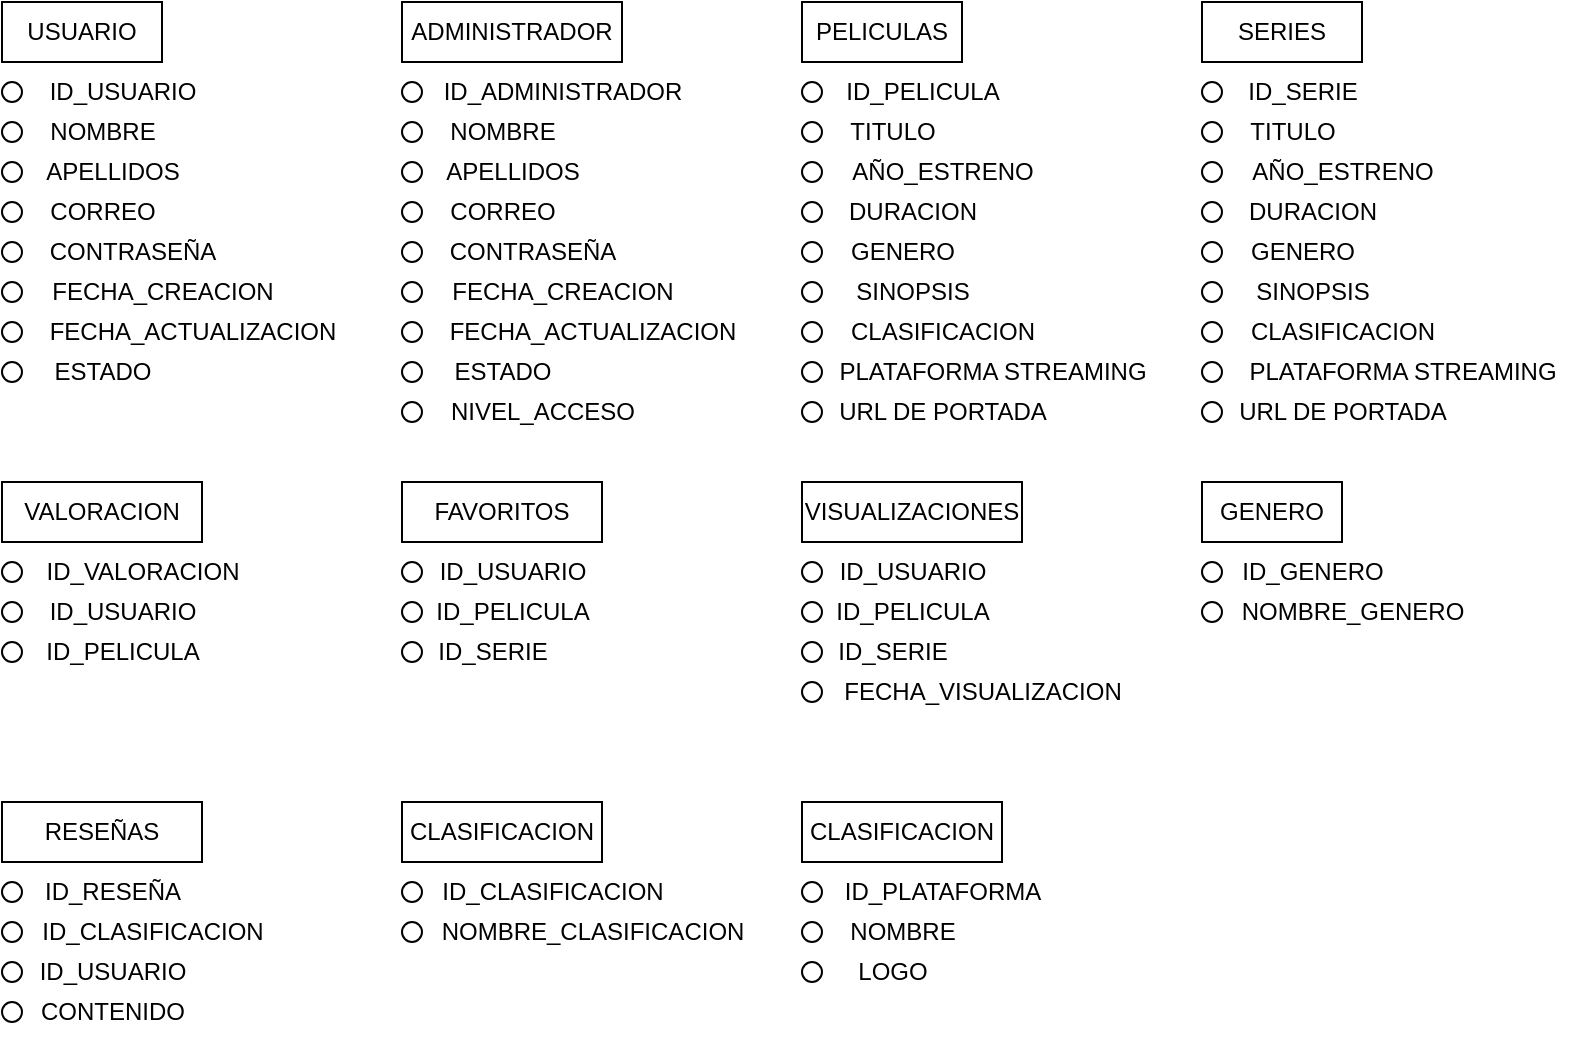 <mxfile version="21.2.1" type="device">
  <diagram id="R2lEEEUBdFMjLlhIrx00" name="Page-1">
    <mxGraphModel dx="1782" dy="1089" grid="1" gridSize="10" guides="1" tooltips="1" connect="1" arrows="1" fold="1" page="1" pageScale="1" pageWidth="850" pageHeight="1100" math="0" shadow="0" extFonts="Permanent Marker^https://fonts.googleapis.com/css?family=Permanent+Marker">
      <root>
        <mxCell id="0" />
        <mxCell id="1" parent="0" />
        <mxCell id="hDT-IkJsIYpZJ42YqT7_-1" value="PELICULAS" style="rounded=0;whiteSpace=wrap;html=1;" parent="1" vertex="1">
          <mxGeometry x="440" y="10" width="80" height="30" as="geometry" />
        </mxCell>
        <mxCell id="hDT-IkJsIYpZJ42YqT7_-2" value="SERIES" style="rounded=0;whiteSpace=wrap;html=1;" parent="1" vertex="1">
          <mxGeometry x="640" y="10" width="80" height="30" as="geometry" />
        </mxCell>
        <mxCell id="hDT-IkJsIYpZJ42YqT7_-3" value="USUARIO" style="rounded=0;whiteSpace=wrap;html=1;" parent="1" vertex="1">
          <mxGeometry x="40" y="10" width="80" height="30" as="geometry" />
        </mxCell>
        <mxCell id="hDT-IkJsIYpZJ42YqT7_-4" value="ADMINISTRADOR" style="rounded=0;whiteSpace=wrap;html=1;" parent="1" vertex="1">
          <mxGeometry x="240" y="10" width="110" height="30" as="geometry" />
        </mxCell>
        <mxCell id="hDT-IkJsIYpZJ42YqT7_-5" value="VALORACION" style="rounded=0;whiteSpace=wrap;html=1;" parent="1" vertex="1">
          <mxGeometry x="40" y="250" width="100" height="30" as="geometry" />
        </mxCell>
        <mxCell id="hDT-IkJsIYpZJ42YqT7_-7" value="VISUALIZACIONES" style="rounded=0;whiteSpace=wrap;html=1;" parent="1" vertex="1">
          <mxGeometry x="440" y="250" width="110" height="30" as="geometry" />
        </mxCell>
        <mxCell id="hDT-IkJsIYpZJ42YqT7_-9" value="FAVORITOS" style="rounded=0;whiteSpace=wrap;html=1;" parent="1" vertex="1">
          <mxGeometry x="240" y="250" width="100" height="30" as="geometry" />
        </mxCell>
        <mxCell id="hDT-IkJsIYpZJ42YqT7_-11" value="" style="ellipse;whiteSpace=wrap;html=1;aspect=fixed;" parent="1" vertex="1">
          <mxGeometry x="40" y="50" width="10" height="10" as="geometry" />
        </mxCell>
        <mxCell id="hDT-IkJsIYpZJ42YqT7_-13" value="" style="ellipse;whiteSpace=wrap;html=1;aspect=fixed;" parent="1" vertex="1">
          <mxGeometry x="40" y="70" width="10" height="10" as="geometry" />
        </mxCell>
        <mxCell id="hDT-IkJsIYpZJ42YqT7_-14" value="" style="ellipse;whiteSpace=wrap;html=1;aspect=fixed;" parent="1" vertex="1">
          <mxGeometry x="40" y="90" width="10" height="10" as="geometry" />
        </mxCell>
        <mxCell id="hDT-IkJsIYpZJ42YqT7_-15" value="&#xa;&lt;span style=&quot;color: rgba(0, 0, 0, 0); font-family: monospace; font-size: 0px; font-style: normal; font-variant-ligatures: normal; font-variant-caps: normal; font-weight: 400; letter-spacing: normal; orphans: 2; text-align: start; text-indent: 0px; text-transform: none; widows: 2; word-spacing: 0px; -webkit-text-stroke-width: 0px; background-color: rgb(251, 251, 251); text-decoration-thickness: initial; text-decoration-style: initial; text-decoration-color: initial; float: none; display: inline !important;&quot;&gt;%3CmxGraphModel%3E%3Croot%3E%3CmxCell%20id%3D%220%22%2F%3E%3CmxCell%20id%3D%221%22%20parent%3D%220%22%2F%3E%3CmxCell%20id%3D%222%22%20value%3D%22%22%20style%3D%22ellipse%3BwhiteSpace%3Dwrap%3Bwrap%3Bhtml%1D3%3Baspect%3Dfixed%22B%20%3vertex%221D%22%20%3parent%221D%22%3%3E%20CmxGeometry%3x%2230D%22%20%3y%2290D%22%20%3width%2210D%22%20%3height%2210D%22%20%3as%22D%22geometry%2%3F%3E%2C% 3FmxCell%3E%2C%3Froot%3E" style="ellipse;whiteSpace=wrap;html=1;aspect=fixed;" parent="1" vertex="1">
          <mxGeometry x="40" y="110" width="10" height="10" as="geometry" />
        </mxCell>
        <mxCell id="hDT-IkJsIYpZJ42YqT7_-19" value="&#xa;&lt;span style=&quot;color: rgba(0, 0, 0, 0); font-family: monospace; font-size: 0px; font-style: normal; font-variant-ligatures: normal; font-variant-caps: normal; font-weight: 400; letter-spacing: normal; orphans: 2; text-align: start; text-indent: 0px; text-transform: none; widows: 2; word-spacing: 0px; -webkit-text-stroke-width: 0px; background-color: rgb(251, 251, 251); text-decoration-thickness: initial; text-decoration-style: initial; text-decoration-color: initial; float: none; display: inline !important;&quot;&gt;%3CmxGraphModel%3E%3Croot%3E%3CmxCell%20id%3D%220%22%2F%3E%3CmxCell%20id%3D%221%22%20parent%3D%220%22%2F%3E%3CmxCell%20id%3D%222%22%20value%3D%22%22%20style%3D%22ellipse%3BwhiteSpace%3Dwrap%3Bwrap%3Bhtml%1D3%3Baspect%3Dfixed%22B%20%3vertex%221D%22%20%3parent%221D%22%3%3E%20CmxGeometry%3x%2230D%22%20%3y%22110D%22%20%3width%2210D%22%20%3height%2210D%22%20%3as%22D%22geometry%2%3F%3E%2C% 3FmxCell%3E%2C%3Froot%3E" style="ellipse;whiteSpace=wrap;html=1;aspect=fixed;" parent="1" vertex="1">
          <mxGeometry x="40" y="130" width="10" height="10" as="geometry" />
        </mxCell>
        <mxCell id="hDT-IkJsIYpZJ42YqT7_-21" value="ID_USUARIO" style="text;html=1;align=center;verticalAlign=middle;resizable=0;points=[];autosize=1;strokeColor=none;fillColor=none;" parent="1" vertex="1">
          <mxGeometry x="50" y="40" width="100" height="30" as="geometry" />
        </mxCell>
        <mxCell id="hDT-IkJsIYpZJ42YqT7_-23" value="NOMBRE" style="text;html=1;align=center;verticalAlign=middle;resizable=0;points=[];autosize=1;strokeColor=none;fillColor=none;" parent="1" vertex="1">
          <mxGeometry x="50" y="60" width="80" height="30" as="geometry" />
        </mxCell>
        <mxCell id="hDT-IkJsIYpZJ42YqT7_-24" value="APELLIDOS" style="text;html=1;align=center;verticalAlign=middle;resizable=0;points=[];autosize=1;strokeColor=none;fillColor=none;" parent="1" vertex="1">
          <mxGeometry x="50" y="80" width="90" height="30" as="geometry" />
        </mxCell>
        <mxCell id="hDT-IkJsIYpZJ42YqT7_-25" value="CORREO" style="text;html=1;align=center;verticalAlign=middle;resizable=0;points=[];autosize=1;strokeColor=none;fillColor=none;" parent="1" vertex="1">
          <mxGeometry x="50" y="100" width="80" height="30" as="geometry" />
        </mxCell>
        <mxCell id="hDT-IkJsIYpZJ42YqT7_-26" value="CONTRASEÑA" style="text;html=1;align=center;verticalAlign=middle;resizable=0;points=[];autosize=1;strokeColor=none;fillColor=none;" parent="1" vertex="1">
          <mxGeometry x="50" y="120" width="110" height="30" as="geometry" />
        </mxCell>
        <mxCell id="hDT-IkJsIYpZJ42YqT7_-27" value="" style="ellipse;whiteSpace=wrap;html=1;aspect=fixed;" parent="1" vertex="1">
          <mxGeometry x="40" y="150" width="10" height="10" as="geometry" />
        </mxCell>
        <mxCell id="hDT-IkJsIYpZJ42YqT7_-28" value="FECHA_CREACION" style="text;html=1;align=center;verticalAlign=middle;resizable=0;points=[];autosize=1;strokeColor=none;fillColor=none;" parent="1" vertex="1">
          <mxGeometry x="55" y="140" width="130" height="30" as="geometry" />
        </mxCell>
        <mxCell id="hDT-IkJsIYpZJ42YqT7_-31" value="" style="ellipse;whiteSpace=wrap;html=1;aspect=fixed;" parent="1" vertex="1">
          <mxGeometry x="40" y="170" width="10" height="10" as="geometry" />
        </mxCell>
        <mxCell id="hDT-IkJsIYpZJ42YqT7_-32" value="FECHA_ACTUALIZACION" style="text;html=1;align=center;verticalAlign=middle;resizable=0;points=[];autosize=1;strokeColor=none;fillColor=none;" parent="1" vertex="1">
          <mxGeometry x="50" y="160" width="170" height="30" as="geometry" />
        </mxCell>
        <mxCell id="hDT-IkJsIYpZJ42YqT7_-34" value="" style="ellipse;whiteSpace=wrap;html=1;aspect=fixed;" parent="1" vertex="1">
          <mxGeometry x="40" y="190" width="10" height="10" as="geometry" />
        </mxCell>
        <mxCell id="hDT-IkJsIYpZJ42YqT7_-35" value="ESTADO" style="text;html=1;align=center;verticalAlign=middle;resizable=0;points=[];autosize=1;strokeColor=none;fillColor=none;" parent="1" vertex="1">
          <mxGeometry x="55" y="180" width="70" height="30" as="geometry" />
        </mxCell>
        <mxCell id="hDT-IkJsIYpZJ42YqT7_-40" value="ID_VALORACION" style="text;html=1;align=center;verticalAlign=middle;resizable=0;points=[];autosize=1;strokeColor=none;fillColor=none;" parent="1" vertex="1">
          <mxGeometry x="50" y="280" width="120" height="30" as="geometry" />
        </mxCell>
        <mxCell id="hDT-IkJsIYpZJ42YqT7_-41" value="" style="ellipse;whiteSpace=wrap;html=1;" parent="1" vertex="1">
          <mxGeometry x="40" y="290" width="10" height="10" as="geometry" />
        </mxCell>
        <mxCell id="hDT-IkJsIYpZJ42YqT7_-43" value="ID_USUARIO" style="text;html=1;align=center;verticalAlign=middle;resizable=0;points=[];autosize=1;strokeColor=none;fillColor=none;" parent="1" vertex="1">
          <mxGeometry x="50" y="300" width="100" height="30" as="geometry" />
        </mxCell>
        <mxCell id="hDT-IkJsIYpZJ42YqT7_-44" value="ID_PELICULA" style="text;html=1;align=center;verticalAlign=middle;resizable=0;points=[];autosize=1;strokeColor=none;fillColor=none;" parent="1" vertex="1">
          <mxGeometry x="50" y="320" width="100" height="30" as="geometry" />
        </mxCell>
        <mxCell id="hDT-IkJsIYpZJ42YqT7_-45" value="" style="ellipse;whiteSpace=wrap;html=1;" parent="1" vertex="1">
          <mxGeometry x="40" y="310" width="10" height="10" as="geometry" />
        </mxCell>
        <mxCell id="hDT-IkJsIYpZJ42YqT7_-46" value="" style="ellipse;whiteSpace=wrap;html=1;" parent="1" vertex="1">
          <mxGeometry x="40" y="330" width="10" height="10" as="geometry" />
        </mxCell>
        <mxCell id="hDT-IkJsIYpZJ42YqT7_-47" value="GENERO" style="whiteSpace=wrap;html=1;" parent="1" vertex="1">
          <mxGeometry x="640" y="250" width="70" height="30" as="geometry" />
        </mxCell>
        <mxCell id="hDT-IkJsIYpZJ42YqT7_-48" value="ID_GENERO" style="text;html=1;align=center;verticalAlign=middle;resizable=0;points=[];autosize=1;strokeColor=none;fillColor=none;" parent="1" vertex="1">
          <mxGeometry x="650" y="280" width="90" height="30" as="geometry" />
        </mxCell>
        <mxCell id="hDT-IkJsIYpZJ42YqT7_-49" value="NOMBRE_GENERO" style="text;html=1;align=center;verticalAlign=middle;resizable=0;points=[];autosize=1;strokeColor=none;fillColor=none;" parent="1" vertex="1">
          <mxGeometry x="650" y="300" width="130" height="30" as="geometry" />
        </mxCell>
        <mxCell id="hDT-IkJsIYpZJ42YqT7_-50" value="" style="ellipse;whiteSpace=wrap;html=1;" parent="1" vertex="1">
          <mxGeometry x="640" y="290" width="10" height="10" as="geometry" />
        </mxCell>
        <mxCell id="hDT-IkJsIYpZJ42YqT7_-51" value="" style="ellipse;whiteSpace=wrap;html=1;" parent="1" vertex="1">
          <mxGeometry x="640" y="310" width="10" height="10" as="geometry" />
        </mxCell>
        <mxCell id="hDT-IkJsIYpZJ42YqT7_-52" value="RESEÑAS" style="whiteSpace=wrap;html=1;" parent="1" vertex="1">
          <mxGeometry x="40" y="410" width="100" height="30" as="geometry" />
        </mxCell>
        <mxCell id="hDT-IkJsIYpZJ42YqT7_-56" value="" style="ellipse;whiteSpace=wrap;html=1;" parent="1" vertex="1">
          <mxGeometry x="240" y="290" width="10" height="10" as="geometry" />
        </mxCell>
        <mxCell id="hDT-IkJsIYpZJ42YqT7_-57" value="" style="ellipse;whiteSpace=wrap;html=1;" parent="1" vertex="1">
          <mxGeometry x="240" y="310" width="10" height="10" as="geometry" />
        </mxCell>
        <mxCell id="hDT-IkJsIYpZJ42YqT7_-58" value="" style="ellipse;whiteSpace=wrap;html=1;" parent="1" vertex="1">
          <mxGeometry x="240" y="330" width="10" height="10" as="geometry" />
        </mxCell>
        <mxCell id="hDT-IkJsIYpZJ42YqT7_-59" value="ID_USUARIO" style="text;html=1;align=center;verticalAlign=middle;resizable=0;points=[];autosize=1;strokeColor=none;fillColor=none;" parent="1" vertex="1">
          <mxGeometry x="245" y="280" width="100" height="30" as="geometry" />
        </mxCell>
        <mxCell id="hDT-IkJsIYpZJ42YqT7_-60" value="ID_PELICULA" style="text;html=1;align=center;verticalAlign=middle;resizable=0;points=[];autosize=1;strokeColor=none;fillColor=none;" parent="1" vertex="1">
          <mxGeometry x="245" y="300" width="100" height="30" as="geometry" />
        </mxCell>
        <mxCell id="hDT-IkJsIYpZJ42YqT7_-61" value="ID_SERIE" style="text;html=1;align=center;verticalAlign=middle;resizable=0;points=[];autosize=1;strokeColor=none;fillColor=none;" parent="1" vertex="1">
          <mxGeometry x="245" y="320" width="80" height="30" as="geometry" />
        </mxCell>
        <mxCell id="hDT-IkJsIYpZJ42YqT7_-62" value="ID_USUARIO" style="text;html=1;align=center;verticalAlign=middle;resizable=0;points=[];autosize=1;strokeColor=none;fillColor=none;" parent="1" vertex="1">
          <mxGeometry x="445" y="280" width="100" height="30" as="geometry" />
        </mxCell>
        <mxCell id="hDT-IkJsIYpZJ42YqT7_-63" value="" style="ellipse;whiteSpace=wrap;html=1;" parent="1" vertex="1">
          <mxGeometry x="440" y="290" width="10" height="10" as="geometry" />
        </mxCell>
        <mxCell id="hDT-IkJsIYpZJ42YqT7_-66" value="" style="ellipse;whiteSpace=wrap;html=1;" parent="1" vertex="1">
          <mxGeometry x="440" y="310" width="10" height="10" as="geometry" />
        </mxCell>
        <mxCell id="hDT-IkJsIYpZJ42YqT7_-67" value="" style="ellipse;whiteSpace=wrap;html=1;" parent="1" vertex="1">
          <mxGeometry x="440" y="330" width="10" height="10" as="geometry" />
        </mxCell>
        <mxCell id="hDT-IkJsIYpZJ42YqT7_-68" value="ID_SERIE" style="text;html=1;align=center;verticalAlign=middle;resizable=0;points=[];autosize=1;strokeColor=none;fillColor=none;" parent="1" vertex="1">
          <mxGeometry x="445" y="320" width="80" height="30" as="geometry" />
        </mxCell>
        <mxCell id="hDT-IkJsIYpZJ42YqT7_-69" value="ID_PELICULA" style="text;html=1;align=center;verticalAlign=middle;resizable=0;points=[];autosize=1;strokeColor=none;fillColor=none;" parent="1" vertex="1">
          <mxGeometry x="445" y="300" width="100" height="30" as="geometry" />
        </mxCell>
        <mxCell id="hDT-IkJsIYpZJ42YqT7_-70" value="FECHA_VISUALIZACION" style="text;html=1;align=center;verticalAlign=middle;resizable=0;points=[];autosize=1;strokeColor=none;fillColor=none;" parent="1" vertex="1">
          <mxGeometry x="450" y="340" width="160" height="30" as="geometry" />
        </mxCell>
        <mxCell id="hDT-IkJsIYpZJ42YqT7_-71" value="" style="ellipse;whiteSpace=wrap;html=1;" parent="1" vertex="1">
          <mxGeometry x="440" y="350" width="10" height="10" as="geometry" />
        </mxCell>
        <mxCell id="hDT-IkJsIYpZJ42YqT7_-72" value="CLASIFICACION" style="whiteSpace=wrap;html=1;" parent="1" vertex="1">
          <mxGeometry x="240" y="410" width="100" height="30" as="geometry" />
        </mxCell>
        <mxCell id="hDT-IkJsIYpZJ42YqT7_-73" value="ID_CLASIFICACION" style="text;html=1;align=center;verticalAlign=middle;resizable=0;points=[];autosize=1;strokeColor=none;fillColor=none;" parent="1" vertex="1">
          <mxGeometry x="250" y="440" width="130" height="30" as="geometry" />
        </mxCell>
        <mxCell id="hDT-IkJsIYpZJ42YqT7_-74" value="NOMBRE_CLASIFICACION" style="text;html=1;align=center;verticalAlign=middle;resizable=0;points=[];autosize=1;strokeColor=none;fillColor=none;" parent="1" vertex="1">
          <mxGeometry x="250" y="460" width="170" height="30" as="geometry" />
        </mxCell>
        <mxCell id="hDT-IkJsIYpZJ42YqT7_-75" value="" style="ellipse;whiteSpace=wrap;html=1;" parent="1" vertex="1">
          <mxGeometry x="240" y="450" width="10" height="10" as="geometry" />
        </mxCell>
        <mxCell id="hDT-IkJsIYpZJ42YqT7_-76" value="" style="ellipse;whiteSpace=wrap;html=1;" parent="1" vertex="1">
          <mxGeometry x="240" y="470" width="10" height="10" as="geometry" />
        </mxCell>
        <mxCell id="hDT-IkJsIYpZJ42YqT7_-77" value="ID_CLASIFICACION" style="text;html=1;align=center;verticalAlign=middle;resizable=0;points=[];autosize=1;strokeColor=none;fillColor=none;" parent="1" vertex="1">
          <mxGeometry x="50" y="460" width="130" height="30" as="geometry" />
        </mxCell>
        <mxCell id="hDT-IkJsIYpZJ42YqT7_-78" value="" style="ellipse;whiteSpace=wrap;html=1;" parent="1" vertex="1">
          <mxGeometry x="40" y="470" width="10" height="10" as="geometry" />
        </mxCell>
        <mxCell id="hDT-IkJsIYpZJ42YqT7_-79" value="" style="ellipse;whiteSpace=wrap;html=1;aspect=fixed;" parent="1" vertex="1">
          <mxGeometry x="240" y="50" width="10" height="10" as="geometry" />
        </mxCell>
        <mxCell id="hDT-IkJsIYpZJ42YqT7_-80" value="" style="ellipse;whiteSpace=wrap;html=1;aspect=fixed;" parent="1" vertex="1">
          <mxGeometry x="240" y="70" width="10" height="10" as="geometry" />
        </mxCell>
        <mxCell id="hDT-IkJsIYpZJ42YqT7_-81" value="" style="ellipse;whiteSpace=wrap;html=1;aspect=fixed;" parent="1" vertex="1">
          <mxGeometry x="240" y="90" width="10" height="10" as="geometry" />
        </mxCell>
        <mxCell id="hDT-IkJsIYpZJ42YqT7_-82" value="&#xa;&lt;span style=&quot;color: rgba(0, 0, 0, 0); font-family: monospace; font-size: 0px; font-style: normal; font-variant-ligatures: normal; font-variant-caps: normal; font-weight: 400; letter-spacing: normal; orphans: 2; text-align: start; text-indent: 0px; text-transform: none; widows: 2; word-spacing: 0px; -webkit-text-stroke-width: 0px; background-color: rgb(251, 251, 251); text-decoration-thickness: initial; text-decoration-style: initial; text-decoration-color: initial; float: none; display: inline !important;&quot;&gt;%3CmxGraphModel%3E%3Croot%3E%3CmxCell%20id%3D%220%22%2F%3E%3CmxCell%20id%3D%221%22%20parent%3D%220%22%2F%3E%3CmxCell%20id%3D%222%22%20value%3D%22%22%20style%3D%22ellipse%3BwhiteSpace%3Dwrap%3Bwrap%3Bhtml%1D3%3Baspect%3Dfixed%22B%20%3vertex%221D%22%20%3parent%221D%22%3%3E%20CmxGeometry%3x%2230D%22%20%3y%2290D%22%20%3width%2210D%22%20%3height%2210D%22%20%3as%22D%22geometry%2%3F%3E%2C% 3FmxCell%3E%2C%3Froot%3E" style="ellipse;whiteSpace=wrap;html=1;aspect=fixed;" parent="1" vertex="1">
          <mxGeometry x="240" y="110" width="10" height="10" as="geometry" />
        </mxCell>
        <mxCell id="hDT-IkJsIYpZJ42YqT7_-83" value="&#xa;&lt;span style=&quot;color: rgba(0, 0, 0, 0); font-family: monospace; font-size: 0px; font-style: normal; font-variant-ligatures: normal; font-variant-caps: normal; font-weight: 400; letter-spacing: normal; orphans: 2; text-align: start; text-indent: 0px; text-transform: none; widows: 2; word-spacing: 0px; -webkit-text-stroke-width: 0px; background-color: rgb(251, 251, 251); text-decoration-thickness: initial; text-decoration-style: initial; text-decoration-color: initial; float: none; display: inline !important;&quot;&gt;%3CmxGraphModel%3E%3Croot%3E%3CmxCell%20id%3D%220%22%2F%3E%3CmxCell%20id%3D%221%22%20parent%3D%220%22%2F%3E%3CmxCell%20id%3D%222%22%20value%3D%22%22%20style%3D%22ellipse%3BwhiteSpace%3Dwrap%3Bwrap%3Bhtml%1D3%3Baspect%3Dfixed%22B%20%3vertex%221D%22%20%3parent%221D%22%3%3E%20CmxGeometry%3x%2230D%22%20%3y%22110D%22%20%3width%2210D%22%20%3height%2210D%22%20%3as%22D%22geometry%2%3F%3E%2C% 3FmxCell%3E%2C%3Froot%3E" style="ellipse;whiteSpace=wrap;html=1;aspect=fixed;" parent="1" vertex="1">
          <mxGeometry x="240" y="130" width="10" height="10" as="geometry" />
        </mxCell>
        <mxCell id="hDT-IkJsIYpZJ42YqT7_-84" value="ID_ADMINISTRADOR" style="text;html=1;align=center;verticalAlign=middle;resizable=0;points=[];autosize=1;strokeColor=none;fillColor=none;" parent="1" vertex="1">
          <mxGeometry x="250" y="40" width="140" height="30" as="geometry" />
        </mxCell>
        <mxCell id="hDT-IkJsIYpZJ42YqT7_-85" value="NOMBRE" style="text;html=1;align=center;verticalAlign=middle;resizable=0;points=[];autosize=1;strokeColor=none;fillColor=none;" parent="1" vertex="1">
          <mxGeometry x="250" y="60" width="80" height="30" as="geometry" />
        </mxCell>
        <mxCell id="hDT-IkJsIYpZJ42YqT7_-86" value="APELLIDOS" style="text;html=1;align=center;verticalAlign=middle;resizable=0;points=[];autosize=1;strokeColor=none;fillColor=none;" parent="1" vertex="1">
          <mxGeometry x="250" y="80" width="90" height="30" as="geometry" />
        </mxCell>
        <mxCell id="hDT-IkJsIYpZJ42YqT7_-87" value="CORREO" style="text;html=1;align=center;verticalAlign=middle;resizable=0;points=[];autosize=1;strokeColor=none;fillColor=none;" parent="1" vertex="1">
          <mxGeometry x="250" y="100" width="80" height="30" as="geometry" />
        </mxCell>
        <mxCell id="hDT-IkJsIYpZJ42YqT7_-88" value="CONTRASEÑA" style="text;html=1;align=center;verticalAlign=middle;resizable=0;points=[];autosize=1;strokeColor=none;fillColor=none;" parent="1" vertex="1">
          <mxGeometry x="250" y="120" width="110" height="30" as="geometry" />
        </mxCell>
        <mxCell id="hDT-IkJsIYpZJ42YqT7_-89" value="" style="ellipse;whiteSpace=wrap;html=1;aspect=fixed;" parent="1" vertex="1">
          <mxGeometry x="240" y="150" width="10" height="10" as="geometry" />
        </mxCell>
        <mxCell id="hDT-IkJsIYpZJ42YqT7_-90" value="FECHA_CREACION" style="text;html=1;align=center;verticalAlign=middle;resizable=0;points=[];autosize=1;strokeColor=none;fillColor=none;" parent="1" vertex="1">
          <mxGeometry x="255" y="140" width="130" height="30" as="geometry" />
        </mxCell>
        <mxCell id="hDT-IkJsIYpZJ42YqT7_-91" value="" style="ellipse;whiteSpace=wrap;html=1;aspect=fixed;" parent="1" vertex="1">
          <mxGeometry x="240" y="170" width="10" height="10" as="geometry" />
        </mxCell>
        <mxCell id="hDT-IkJsIYpZJ42YqT7_-92" value="FECHA_ACTUALIZACION" style="text;html=1;align=center;verticalAlign=middle;resizable=0;points=[];autosize=1;strokeColor=none;fillColor=none;" parent="1" vertex="1">
          <mxGeometry x="250" y="160" width="170" height="30" as="geometry" />
        </mxCell>
        <mxCell id="hDT-IkJsIYpZJ42YqT7_-93" value="&#xa;&lt;span style=&quot;color: rgba(0, 0, 0, 0); font-family: monospace; font-size: 0px; font-style: normal; font-variant-ligatures: normal; font-variant-caps: normal; font-weight: 400; letter-spacing: normal; orphans: 2; text-align: start; text-indent: 0px; text-transform: none; widows: 2; word-spacing: 0px; -webkit-text-stroke-width: 0px; background-color: rgb(251, 251, 251); text-decoration-thickness: initial; text-decoration-style: initial; text-decoration-color: initial; float: none; display: inline !important;&quot;&gt;%3CmxGraphModel%3E%3Croot%3E%3CmxCell%20id%3D%220%22%2F%3E%3CmxCell%20id%3D%221%22%20parent%3D%220%22%2F%3E%3CmxCell%20id%3D%222%22%20value%3D%22%22%20style%3D%22ellipse%3BwhiteSpace%3Dwrap%3Bwrap%3Bhtml%1D3%3Baspect%3Dfixed%22B%20%3vertex%221D%22%20%3parent%221D%22%3%3E%20CmxGeometry%3x%22240D%22%20%3y%22190D%22%20%3width%2210D%22%20%3height%2210D%22%20%3as%22D%22geometry%2%3F%3E%2C% 3FmxCell%3E%2C%3Froot%3E" style="ellipse;whiteSpace=wrap;html=1;aspect=fixed;" parent="1" vertex="1">
          <mxGeometry x="240" y="190" width="10" height="10" as="geometry" />
        </mxCell>
        <mxCell id="hDT-IkJsIYpZJ42YqT7_-94" value="ESTADO" style="text;html=1;align=center;verticalAlign=middle;resizable=0;points=[];autosize=1;strokeColor=none;fillColor=none;" parent="1" vertex="1">
          <mxGeometry x="255" y="180" width="70" height="30" as="geometry" />
        </mxCell>
        <mxCell id="hDT-IkJsIYpZJ42YqT7_-95" value="NIVEL_ACCESO" style="text;html=1;align=center;verticalAlign=middle;resizable=0;points=[];autosize=1;strokeColor=none;fillColor=none;" parent="1" vertex="1">
          <mxGeometry x="250" y="200" width="120" height="30" as="geometry" />
        </mxCell>
        <mxCell id="hDT-IkJsIYpZJ42YqT7_-97" value="" style="ellipse;whiteSpace=wrap;html=1;" parent="1" vertex="1">
          <mxGeometry x="240" y="210" width="10" height="10" as="geometry" />
        </mxCell>
        <mxCell id="hDT-IkJsIYpZJ42YqT7_-98" value="ID_RESEÑA" style="text;html=1;align=center;verticalAlign=middle;resizable=0;points=[];autosize=1;strokeColor=none;fillColor=none;" parent="1" vertex="1">
          <mxGeometry x="50" y="440" width="90" height="30" as="geometry" />
        </mxCell>
        <mxCell id="hDT-IkJsIYpZJ42YqT7_-99" value="" style="ellipse;whiteSpace=wrap;html=1;" parent="1" vertex="1">
          <mxGeometry x="40" y="450" width="10" height="10" as="geometry" />
        </mxCell>
        <mxCell id="hDT-IkJsIYpZJ42YqT7_-100" value="ID_USUARIO" style="text;html=1;align=center;verticalAlign=middle;resizable=0;points=[];autosize=1;strokeColor=none;fillColor=none;" parent="1" vertex="1">
          <mxGeometry x="45" y="480" width="100" height="30" as="geometry" />
        </mxCell>
        <mxCell id="hDT-IkJsIYpZJ42YqT7_-101" value="" style="ellipse;whiteSpace=wrap;html=1;" parent="1" vertex="1">
          <mxGeometry x="40" y="490" width="10" height="10" as="geometry" />
        </mxCell>
        <mxCell id="hDT-IkJsIYpZJ42YqT7_-102" value="CONTENIDO" style="text;html=1;align=center;verticalAlign=middle;resizable=0;points=[];autosize=1;strokeColor=none;fillColor=none;" parent="1" vertex="1">
          <mxGeometry x="45" y="500" width="100" height="30" as="geometry" />
        </mxCell>
        <mxCell id="hDT-IkJsIYpZJ42YqT7_-103" value="" style="ellipse;whiteSpace=wrap;html=1;" parent="1" vertex="1">
          <mxGeometry x="40" y="510" width="10" height="10" as="geometry" />
        </mxCell>
        <mxCell id="hDT-IkJsIYpZJ42YqT7_-104" value="" style="ellipse;whiteSpace=wrap;html=1;aspect=fixed;" parent="1" vertex="1">
          <mxGeometry x="440" y="50" width="10" height="10" as="geometry" />
        </mxCell>
        <mxCell id="hDT-IkJsIYpZJ42YqT7_-105" value="" style="ellipse;whiteSpace=wrap;html=1;aspect=fixed;" parent="1" vertex="1">
          <mxGeometry x="440" y="70" width="10" height="10" as="geometry" />
        </mxCell>
        <mxCell id="hDT-IkJsIYpZJ42YqT7_-106" value="" style="ellipse;whiteSpace=wrap;html=1;aspect=fixed;" parent="1" vertex="1">
          <mxGeometry x="440" y="90" width="10" height="10" as="geometry" />
        </mxCell>
        <mxCell id="hDT-IkJsIYpZJ42YqT7_-107" value="&#xa;&lt;span style=&quot;color: rgba(0, 0, 0, 0); font-family: monospace; font-size: 0px; font-style: normal; font-variant-ligatures: normal; font-variant-caps: normal; font-weight: 400; letter-spacing: normal; orphans: 2; text-align: start; text-indent: 0px; text-transform: none; widows: 2; word-spacing: 0px; -webkit-text-stroke-width: 0px; background-color: rgb(251, 251, 251); text-decoration-thickness: initial; text-decoration-style: initial; text-decoration-color: initial; float: none; display: inline !important;&quot;&gt;%3CmxGraphModel%3E%3Croot%3E%3CmxCell%20id%3D%220%22%2F%3E%3CmxCell%20id%3D%221%22%20parent%3D%220%22%2F%3E%3CmxCell%20id%3D%222%22%20value%3D%22%22%20style%3D%22ellipse%3BwhiteSpace%3Dwrap%3Bwrap%3Bhtml%1D3%3Baspect%3Dfixed%22B%20%3vertex%221D%22%20%3parent%221D%22%3%3E%20CmxGeometry%3x%2230D%22%20%3y%2290D%22%20%3width%2210D%22%20%3height%2210D%22%20%3as%22D%22geometry%2%3F%3E%2C% 3FmxCell%3E%2C%3Froot%3E" style="ellipse;whiteSpace=wrap;html=1;aspect=fixed;" parent="1" vertex="1">
          <mxGeometry x="440" y="110" width="10" height="10" as="geometry" />
        </mxCell>
        <mxCell id="hDT-IkJsIYpZJ42YqT7_-108" value="&#xa;&lt;span style=&quot;color: rgba(0, 0, 0, 0); font-family: monospace; font-size: 0px; font-style: normal; font-variant-ligatures: normal; font-variant-caps: normal; font-weight: 400; letter-spacing: normal; orphans: 2; text-align: start; text-indent: 0px; text-transform: none; widows: 2; word-spacing: 0px; -webkit-text-stroke-width: 0px; background-color: rgb(251, 251, 251); text-decoration-thickness: initial; text-decoration-style: initial; text-decoration-color: initial; float: none; display: inline !important;&quot;&gt;%3CmxGraphModel%3E%3Croot%3E%3CmxCell%20id%3D%220%22%2F%3E%3CmxCell%20id%3D%221%22%20parent%3D%220%22%2F%3E%3CmxCell%20id%3D%222%22%20value%3D%22%22%20style%3D%22ellipse%3BwhiteSpace%3Dwrap%3Bwrap%3Bhtml%1D3%3Baspect%3Dfixed%22B%20%3vertex%221D%22%20%3parent%221D%22%3%3E%20CmxGeometry%3x%2230D%22%20%3y%22110D%22%20%3width%2210D%22%20%3height%2210D%22%20%3as%22D%22geometry%2%3F%3E%2C% 3FmxCell%3E%2C%3Froot%3E" style="ellipse;whiteSpace=wrap;html=1;aspect=fixed;" parent="1" vertex="1">
          <mxGeometry x="440" y="130" width="10" height="10" as="geometry" />
        </mxCell>
        <mxCell id="hDT-IkJsIYpZJ42YqT7_-109" value="ID_PELICULA" style="text;html=1;align=center;verticalAlign=middle;resizable=0;points=[];autosize=1;strokeColor=none;fillColor=none;" parent="1" vertex="1">
          <mxGeometry x="450" y="40" width="100" height="30" as="geometry" />
        </mxCell>
        <mxCell id="hDT-IkJsIYpZJ42YqT7_-110" value="TITULO" style="text;html=1;align=center;verticalAlign=middle;resizable=0;points=[];autosize=1;strokeColor=none;fillColor=none;" parent="1" vertex="1">
          <mxGeometry x="450" y="60" width="70" height="30" as="geometry" />
        </mxCell>
        <mxCell id="hDT-IkJsIYpZJ42YqT7_-111" value="AÑO_ESTRENO" style="text;html=1;align=center;verticalAlign=middle;resizable=0;points=[];autosize=1;strokeColor=none;fillColor=none;" parent="1" vertex="1">
          <mxGeometry x="455" y="80" width="110" height="30" as="geometry" />
        </mxCell>
        <mxCell id="hDT-IkJsIYpZJ42YqT7_-112" value="DURACION" style="text;html=1;align=center;verticalAlign=middle;resizable=0;points=[];autosize=1;strokeColor=none;fillColor=none;" parent="1" vertex="1">
          <mxGeometry x="450" y="100" width="90" height="30" as="geometry" />
        </mxCell>
        <mxCell id="hDT-IkJsIYpZJ42YqT7_-113" value="GENERO" style="text;html=1;align=center;verticalAlign=middle;resizable=0;points=[];autosize=1;strokeColor=none;fillColor=none;" parent="1" vertex="1">
          <mxGeometry x="450" y="120" width="80" height="30" as="geometry" />
        </mxCell>
        <mxCell id="hDT-IkJsIYpZJ42YqT7_-114" value="" style="ellipse;whiteSpace=wrap;html=1;aspect=fixed;" parent="1" vertex="1">
          <mxGeometry x="440" y="150" width="10" height="10" as="geometry" />
        </mxCell>
        <mxCell id="hDT-IkJsIYpZJ42YqT7_-115" value="SINOPSIS" style="text;html=1;align=center;verticalAlign=middle;resizable=0;points=[];autosize=1;strokeColor=none;fillColor=none;" parent="1" vertex="1">
          <mxGeometry x="455" y="140" width="80" height="30" as="geometry" />
        </mxCell>
        <mxCell id="hDT-IkJsIYpZJ42YqT7_-116" value="" style="ellipse;whiteSpace=wrap;html=1;aspect=fixed;" parent="1" vertex="1">
          <mxGeometry x="440" y="170" width="10" height="10" as="geometry" />
        </mxCell>
        <mxCell id="hDT-IkJsIYpZJ42YqT7_-117" value="CLASIFICACION" style="text;html=1;align=center;verticalAlign=middle;resizable=0;points=[];autosize=1;strokeColor=none;fillColor=none;" parent="1" vertex="1">
          <mxGeometry x="450" y="160" width="120" height="30" as="geometry" />
        </mxCell>
        <mxCell id="hDT-IkJsIYpZJ42YqT7_-118" value="&#xa;&lt;span style=&quot;color: rgba(0, 0, 0, 0); font-family: monospace; font-size: 0px; font-style: normal; font-variant-ligatures: normal; font-variant-caps: normal; font-weight: 400; letter-spacing: normal; orphans: 2; text-align: start; text-indent: 0px; text-transform: none; widows: 2; word-spacing: 0px; -webkit-text-stroke-width: 0px; background-color: rgb(251, 251, 251); text-decoration-thickness: initial; text-decoration-style: initial; text-decoration-color: initial; float: none; display: inline !important;&quot;&gt;%3CmxGraphModel%3E%3Croot%3E%3CmxCell%20id%3D%220%22%2F%3E%3CmxCell%20id%3D%221%22%20parent%3D%220%22%2F%3E%3CmxCell%20id%3D%222%22%20value%3D%22%22%20style%3D%22ellipse%3BwhiteSpace%3Dwrap%3Bwrap%3Bhtml%1D3%3Baspect%3Dfixed%22B%20%3vertex%221D%22%20%3parent%221D%22%3%3E%20CmxGeometry%3x%22240D%22%20%3y%22190D%22%20%3width%2210D%22%20%3height%2210D%22%20%3as%22D%22geometry%2%3F%3E%2C% 3FmxCell%3E%2C%3Froot%3E" style="ellipse;whiteSpace=wrap;html=1;aspect=fixed;" parent="1" vertex="1">
          <mxGeometry x="440" y="190" width="10" height="10" as="geometry" />
        </mxCell>
        <mxCell id="hDT-IkJsIYpZJ42YqT7_-119" value="PLATAFORMA STREAMING" style="text;html=1;align=center;verticalAlign=middle;resizable=0;points=[];autosize=1;strokeColor=none;fillColor=none;" parent="1" vertex="1">
          <mxGeometry x="445" y="180" width="180" height="30" as="geometry" />
        </mxCell>
        <mxCell id="hDT-IkJsIYpZJ42YqT7_-120" value="URL DE PORTADA" style="text;html=1;align=center;verticalAlign=middle;resizable=0;points=[];autosize=1;strokeColor=none;fillColor=none;" parent="1" vertex="1">
          <mxGeometry x="445" y="200" width="130" height="30" as="geometry" />
        </mxCell>
        <mxCell id="hDT-IkJsIYpZJ42YqT7_-121" value="" style="ellipse;whiteSpace=wrap;html=1;" parent="1" vertex="1">
          <mxGeometry x="440" y="210" width="10" height="10" as="geometry" />
        </mxCell>
        <mxCell id="hDT-IkJsIYpZJ42YqT7_-122" value="" style="ellipse;whiteSpace=wrap;html=1;aspect=fixed;" parent="1" vertex="1">
          <mxGeometry x="640" y="50" width="10" height="10" as="geometry" />
        </mxCell>
        <mxCell id="hDT-IkJsIYpZJ42YqT7_-123" value="" style="ellipse;whiteSpace=wrap;html=1;aspect=fixed;" parent="1" vertex="1">
          <mxGeometry x="640" y="70" width="10" height="10" as="geometry" />
        </mxCell>
        <mxCell id="hDT-IkJsIYpZJ42YqT7_-124" value="" style="ellipse;whiteSpace=wrap;html=1;aspect=fixed;" parent="1" vertex="1">
          <mxGeometry x="640" y="90" width="10" height="10" as="geometry" />
        </mxCell>
        <mxCell id="hDT-IkJsIYpZJ42YqT7_-125" value="&#xa;&lt;span style=&quot;color: rgba(0, 0, 0, 0); font-family: monospace; font-size: 0px; font-style: normal; font-variant-ligatures: normal; font-variant-caps: normal; font-weight: 400; letter-spacing: normal; orphans: 2; text-align: start; text-indent: 0px; text-transform: none; widows: 2; word-spacing: 0px; -webkit-text-stroke-width: 0px; background-color: rgb(251, 251, 251); text-decoration-thickness: initial; text-decoration-style: initial; text-decoration-color: initial; float: none; display: inline !important;&quot;&gt;%3CmxGraphModel%3E%3Croot%3E%3CmxCell%20id%3D%220%22%2F%3E%3CmxCell%20id%3D%221%22%20parent%3D%220%22%2F%3E%3CmxCell%20id%3D%222%22%20value%3D%22%22%20style%3D%22ellipse%3BwhiteSpace%3Dwrap%3Bwrap%3Bhtml%1D3%3Baspect%3Dfixed%22B%20%3vertex%221D%22%20%3parent%221D%22%3%3E%20CmxGeometry%3x%2230D%22%20%3y%2290D%22%20%3width%2210D%22%20%3height%2210D%22%20%3as%22D%22geometry%2%3F%3E%2C% 3FmxCell%3E%2C%3Froot%3E" style="ellipse;whiteSpace=wrap;html=1;aspect=fixed;" parent="1" vertex="1">
          <mxGeometry x="640" y="110" width="10" height="10" as="geometry" />
        </mxCell>
        <mxCell id="hDT-IkJsIYpZJ42YqT7_-126" value="&#xa;&lt;span style=&quot;color: rgba(0, 0, 0, 0); font-family: monospace; font-size: 0px; font-style: normal; font-variant-ligatures: normal; font-variant-caps: normal; font-weight: 400; letter-spacing: normal; orphans: 2; text-align: start; text-indent: 0px; text-transform: none; widows: 2; word-spacing: 0px; -webkit-text-stroke-width: 0px; background-color: rgb(251, 251, 251); text-decoration-thickness: initial; text-decoration-style: initial; text-decoration-color: initial; float: none; display: inline !important;&quot;&gt;%3CmxGraphModel%3E%3Croot%3E%3CmxCell%20id%3D%220%22%2F%3E%3CmxCell%20id%3D%221%22%20parent%3D%220%22%2F%3E%3CmxCell%20id%3D%222%22%20value%3D%22%22%20style%3D%22ellipse%3BwhiteSpace%3Dwrap%3Bwrap%3Bhtml%1D3%3Baspect%3Dfixed%22B%20%3vertex%221D%22%20%3parent%221D%22%3%3E%20CmxGeometry%3x%2230D%22%20%3y%22110D%22%20%3width%2210D%22%20%3height%2210D%22%20%3as%22D%22geometry%2%3F%3E%2C% 3FmxCell%3E%2C%3Froot%3E" style="ellipse;whiteSpace=wrap;html=1;aspect=fixed;" parent="1" vertex="1">
          <mxGeometry x="640" y="130" width="10" height="10" as="geometry" />
        </mxCell>
        <mxCell id="hDT-IkJsIYpZJ42YqT7_-127" value="TITULO" style="text;html=1;align=center;verticalAlign=middle;resizable=0;points=[];autosize=1;strokeColor=none;fillColor=none;" parent="1" vertex="1">
          <mxGeometry x="650" y="60" width="70" height="30" as="geometry" />
        </mxCell>
        <mxCell id="hDT-IkJsIYpZJ42YqT7_-128" value="AÑO_ESTRENO" style="text;html=1;align=center;verticalAlign=middle;resizable=0;points=[];autosize=1;strokeColor=none;fillColor=none;" parent="1" vertex="1">
          <mxGeometry x="655" y="80" width="110" height="30" as="geometry" />
        </mxCell>
        <mxCell id="hDT-IkJsIYpZJ42YqT7_-129" value="DURACION" style="text;html=1;align=center;verticalAlign=middle;resizable=0;points=[];autosize=1;strokeColor=none;fillColor=none;" parent="1" vertex="1">
          <mxGeometry x="650" y="100" width="90" height="30" as="geometry" />
        </mxCell>
        <mxCell id="hDT-IkJsIYpZJ42YqT7_-130" value="GENERO" style="text;html=1;align=center;verticalAlign=middle;resizable=0;points=[];autosize=1;strokeColor=none;fillColor=none;" parent="1" vertex="1">
          <mxGeometry x="650" y="120" width="80" height="30" as="geometry" />
        </mxCell>
        <mxCell id="hDT-IkJsIYpZJ42YqT7_-131" value="" style="ellipse;whiteSpace=wrap;html=1;aspect=fixed;" parent="1" vertex="1">
          <mxGeometry x="640" y="150" width="10" height="10" as="geometry" />
        </mxCell>
        <mxCell id="hDT-IkJsIYpZJ42YqT7_-132" value="SINOPSIS" style="text;html=1;align=center;verticalAlign=middle;resizable=0;points=[];autosize=1;strokeColor=none;fillColor=none;" parent="1" vertex="1">
          <mxGeometry x="655" y="140" width="80" height="30" as="geometry" />
        </mxCell>
        <mxCell id="hDT-IkJsIYpZJ42YqT7_-133" value="" style="ellipse;whiteSpace=wrap;html=1;aspect=fixed;" parent="1" vertex="1">
          <mxGeometry x="640" y="170" width="10" height="10" as="geometry" />
        </mxCell>
        <mxCell id="hDT-IkJsIYpZJ42YqT7_-134" value="CLASIFICACION" style="text;html=1;align=center;verticalAlign=middle;resizable=0;points=[];autosize=1;strokeColor=none;fillColor=none;" parent="1" vertex="1">
          <mxGeometry x="650" y="160" width="120" height="30" as="geometry" />
        </mxCell>
        <mxCell id="hDT-IkJsIYpZJ42YqT7_-135" value="&#xa;&lt;span style=&quot;color: rgba(0, 0, 0, 0); font-family: monospace; font-size: 0px; font-style: normal; font-variant-ligatures: normal; font-variant-caps: normal; font-weight: 400; letter-spacing: normal; orphans: 2; text-align: start; text-indent: 0px; text-transform: none; widows: 2; word-spacing: 0px; -webkit-text-stroke-width: 0px; background-color: rgb(251, 251, 251); text-decoration-thickness: initial; text-decoration-style: initial; text-decoration-color: initial; float: none; display: inline !important;&quot;&gt;%3CmxGraphModel%3E%3Croot%3E%3CmxCell%20id%3D%220%22%2F%3E%3CmxCell%20id%3D%221%22%20parent%3D%220%22%2F%3E%3CmxCell%20id%3D%222%22%20value%3D%22%22%20style%3D%22ellipse%3BwhiteSpace%3Dwrap%3Bwrap%3Bhtml%1D3%3Baspect%3Dfixed%22B%20%3vertex%221D%22%20%3parent%221D%22%3%3E%20CmxGeometry%3x%22240D%22%20%3y%22190D%22%20%3width%2210D%22%20%3height%2210D%22%20%3as%22D%22geometry%2%3F%3E%2C% 3FmxCell%3E%2C%3Froot%3E" style="ellipse;whiteSpace=wrap;html=1;aspect=fixed;" parent="1" vertex="1">
          <mxGeometry x="640" y="190" width="10" height="10" as="geometry" />
        </mxCell>
        <mxCell id="hDT-IkJsIYpZJ42YqT7_-136" value="PLATAFORMA STREAMING" style="text;html=1;align=center;verticalAlign=middle;resizable=0;points=[];autosize=1;strokeColor=none;fillColor=none;" parent="1" vertex="1">
          <mxGeometry x="650" y="180" width="180" height="30" as="geometry" />
        </mxCell>
        <mxCell id="hDT-IkJsIYpZJ42YqT7_-137" value="URL DE PORTADA" style="text;html=1;align=center;verticalAlign=middle;resizable=0;points=[];autosize=1;strokeColor=none;fillColor=none;" parent="1" vertex="1">
          <mxGeometry x="645" y="200" width="130" height="30" as="geometry" />
        </mxCell>
        <mxCell id="hDT-IkJsIYpZJ42YqT7_-138" value="" style="ellipse;whiteSpace=wrap;html=1;" parent="1" vertex="1">
          <mxGeometry x="640" y="210" width="10" height="10" as="geometry" />
        </mxCell>
        <mxCell id="hDT-IkJsIYpZJ42YqT7_-139" value="ID_SERIE" style="text;html=1;align=center;verticalAlign=middle;resizable=0;points=[];autosize=1;strokeColor=none;fillColor=none;" parent="1" vertex="1">
          <mxGeometry x="650" y="40" width="80" height="30" as="geometry" />
        </mxCell>
        <mxCell id="hDT-IkJsIYpZJ42YqT7_-141" value="CLASIFICACION" style="whiteSpace=wrap;html=1;" parent="1" vertex="1">
          <mxGeometry x="440" y="410" width="100" height="30" as="geometry" />
        </mxCell>
        <mxCell id="hDT-IkJsIYpZJ42YqT7_-142" value="ID_PLATAFORMA" style="text;html=1;align=center;verticalAlign=middle;resizable=0;points=[];autosize=1;strokeColor=none;fillColor=none;" parent="1" vertex="1">
          <mxGeometry x="450" y="440" width="120" height="30" as="geometry" />
        </mxCell>
        <mxCell id="hDT-IkJsIYpZJ42YqT7_-143" value="NOMBRE" style="text;html=1;align=center;verticalAlign=middle;resizable=0;points=[];autosize=1;strokeColor=none;fillColor=none;" parent="1" vertex="1">
          <mxGeometry x="450" y="460" width="80" height="30" as="geometry" />
        </mxCell>
        <mxCell id="hDT-IkJsIYpZJ42YqT7_-144" value="" style="ellipse;whiteSpace=wrap;html=1;" parent="1" vertex="1">
          <mxGeometry x="440" y="450" width="10" height="10" as="geometry" />
        </mxCell>
        <mxCell id="hDT-IkJsIYpZJ42YqT7_-145" value="" style="ellipse;whiteSpace=wrap;html=1;" parent="1" vertex="1">
          <mxGeometry x="440" y="470" width="10" height="10" as="geometry" />
        </mxCell>
        <mxCell id="hDT-IkJsIYpZJ42YqT7_-146" value="" style="ellipse;whiteSpace=wrap;html=1;" parent="1" vertex="1">
          <mxGeometry x="440" y="490" width="10" height="10" as="geometry" />
        </mxCell>
        <mxCell id="hDT-IkJsIYpZJ42YqT7_-147" value="LOGO" style="text;html=1;align=center;verticalAlign=middle;resizable=0;points=[];autosize=1;strokeColor=none;fillColor=none;" parent="1" vertex="1">
          <mxGeometry x="455" y="480" width="60" height="30" as="geometry" />
        </mxCell>
      </root>
    </mxGraphModel>
  </diagram>
</mxfile>

